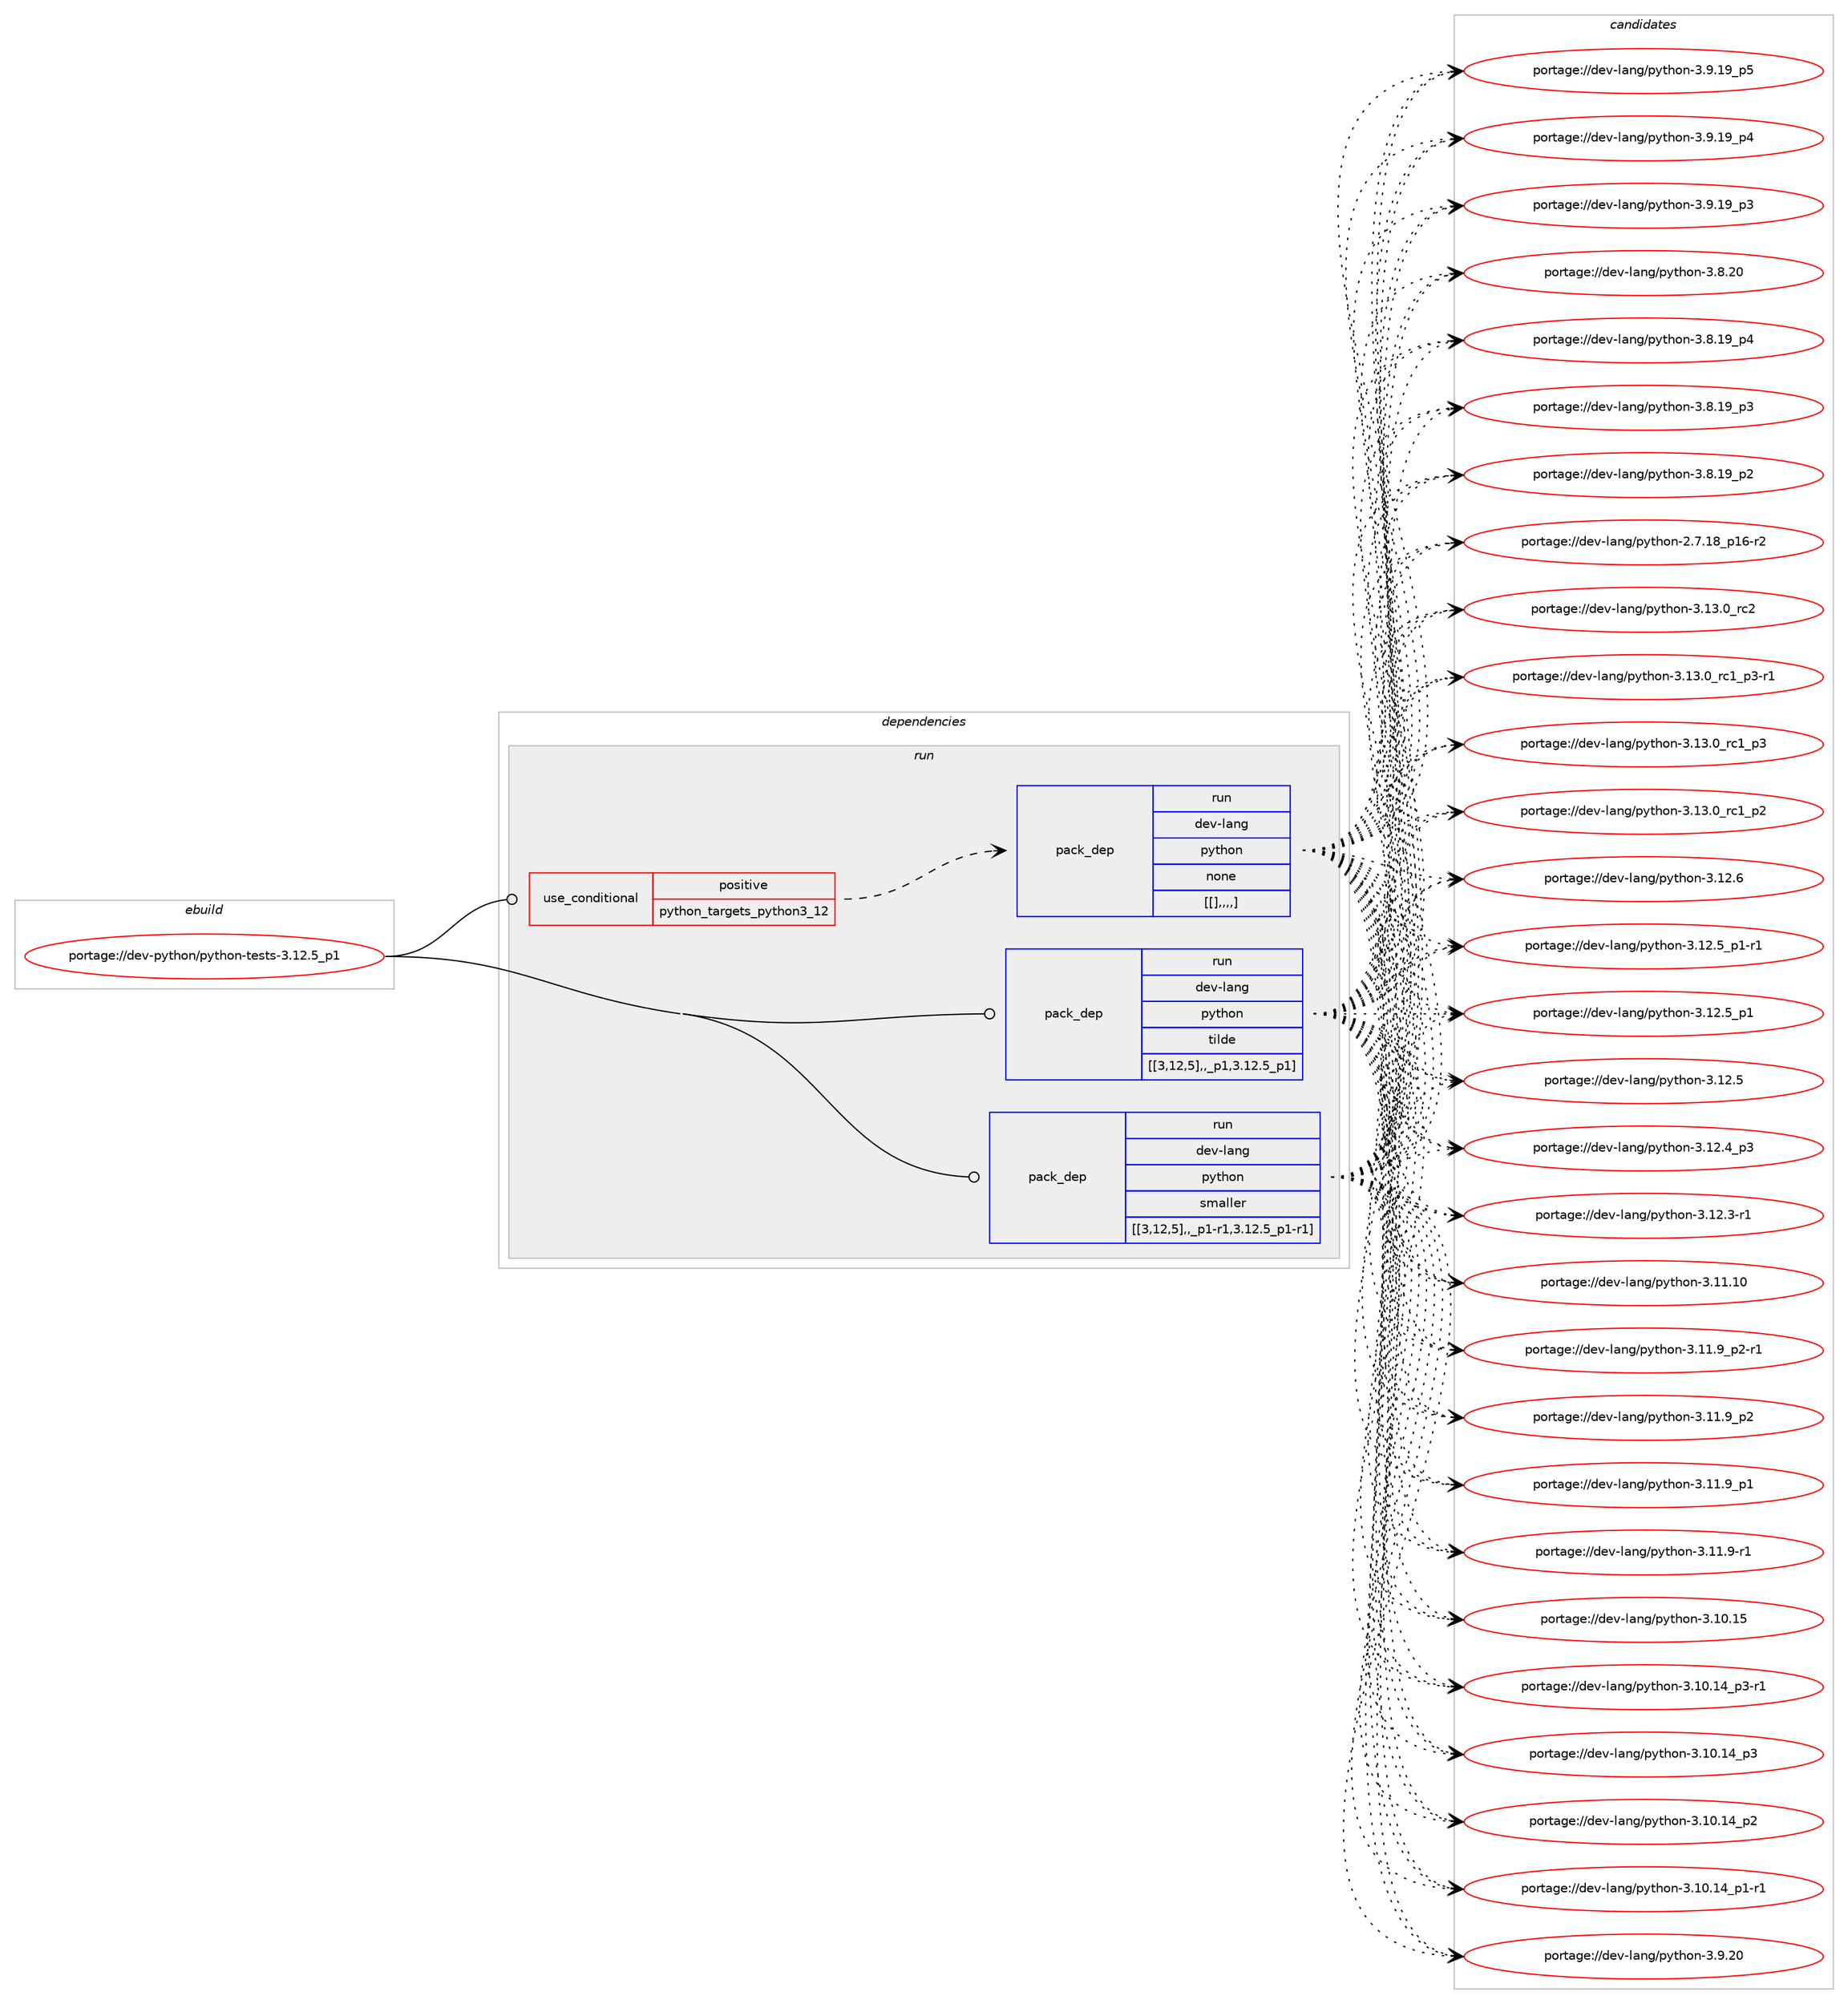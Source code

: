 digraph prolog {

# *************
# Graph options
# *************

newrank=true;
concentrate=true;
compound=true;
graph [rankdir=LR,fontname=Helvetica,fontsize=10,ranksep=1.5];#, ranksep=2.5, nodesep=0.2];
edge  [arrowhead=vee];
node  [fontname=Helvetica,fontsize=10];

# **********
# The ebuild
# **********

subgraph cluster_leftcol {
color=gray;
label=<<i>ebuild</i>>;
id [label="portage://dev-python/python-tests-3.12.5_p1", color=red, width=4, href="../dev-python/python-tests-3.12.5_p1.svg"];
}

# ****************
# The dependencies
# ****************

subgraph cluster_midcol {
color=gray;
label=<<i>dependencies</i>>;
subgraph cluster_compile {
fillcolor="#eeeeee";
style=filled;
label=<<i>compile</i>>;
}
subgraph cluster_compileandrun {
fillcolor="#eeeeee";
style=filled;
label=<<i>compile and run</i>>;
}
subgraph cluster_run {
fillcolor="#eeeeee";
style=filled;
label=<<i>run</i>>;
subgraph cond39370 {
dependency162416 [label=<<TABLE BORDER="0" CELLBORDER="1" CELLSPACING="0" CELLPADDING="4"><TR><TD ROWSPAN="3" CELLPADDING="10">use_conditional</TD></TR><TR><TD>positive</TD></TR><TR><TD>python_targets_python3_12</TD></TR></TABLE>>, shape=none, color=red];
subgraph pack121788 {
dependency162417 [label=<<TABLE BORDER="0" CELLBORDER="1" CELLSPACING="0" CELLPADDING="4" WIDTH="220"><TR><TD ROWSPAN="6" CELLPADDING="30">pack_dep</TD></TR><TR><TD WIDTH="110">run</TD></TR><TR><TD>dev-lang</TD></TR><TR><TD>python</TD></TR><TR><TD>none</TD></TR><TR><TD>[[],,,,]</TD></TR></TABLE>>, shape=none, color=blue];
}
dependency162416:e -> dependency162417:w [weight=20,style="dashed",arrowhead="vee"];
}
id:e -> dependency162416:w [weight=20,style="solid",arrowhead="odot"];
subgraph pack121789 {
dependency162418 [label=<<TABLE BORDER="0" CELLBORDER="1" CELLSPACING="0" CELLPADDING="4" WIDTH="220"><TR><TD ROWSPAN="6" CELLPADDING="30">pack_dep</TD></TR><TR><TD WIDTH="110">run</TD></TR><TR><TD>dev-lang</TD></TR><TR><TD>python</TD></TR><TR><TD>tilde</TD></TR><TR><TD>[[3,12,5],,_p1,3.12.5_p1]</TD></TR></TABLE>>, shape=none, color=blue];
}
id:e -> dependency162418:w [weight=20,style="solid",arrowhead="odot"];
subgraph pack121790 {
dependency162419 [label=<<TABLE BORDER="0" CELLBORDER="1" CELLSPACING="0" CELLPADDING="4" WIDTH="220"><TR><TD ROWSPAN="6" CELLPADDING="30">pack_dep</TD></TR><TR><TD WIDTH="110">run</TD></TR><TR><TD>dev-lang</TD></TR><TR><TD>python</TD></TR><TR><TD>smaller</TD></TR><TR><TD>[[3,12,5],,_p1-r1,3.12.5_p1-r1]</TD></TR></TABLE>>, shape=none, color=blue];
}
id:e -> dependency162419:w [weight=20,style="solid",arrowhead="odot"];
}
}

# **************
# The candidates
# **************

subgraph cluster_choices {
rank=same;
color=gray;
label=<<i>candidates</i>>;

subgraph choice121788 {
color=black;
nodesep=1;
choice10010111845108971101034711212111610411111045514649514648951149950 [label="portage://dev-lang/python-3.13.0_rc2", color=red, width=4,href="../dev-lang/python-3.13.0_rc2.svg"];
choice1001011184510897110103471121211161041111104551464951464895114994995112514511449 [label="portage://dev-lang/python-3.13.0_rc1_p3-r1", color=red, width=4,href="../dev-lang/python-3.13.0_rc1_p3-r1.svg"];
choice100101118451089711010347112121116104111110455146495146489511499499511251 [label="portage://dev-lang/python-3.13.0_rc1_p3", color=red, width=4,href="../dev-lang/python-3.13.0_rc1_p3.svg"];
choice100101118451089711010347112121116104111110455146495146489511499499511250 [label="portage://dev-lang/python-3.13.0_rc1_p2", color=red, width=4,href="../dev-lang/python-3.13.0_rc1_p2.svg"];
choice10010111845108971101034711212111610411111045514649504654 [label="portage://dev-lang/python-3.12.6", color=red, width=4,href="../dev-lang/python-3.12.6.svg"];
choice1001011184510897110103471121211161041111104551464950465395112494511449 [label="portage://dev-lang/python-3.12.5_p1-r1", color=red, width=4,href="../dev-lang/python-3.12.5_p1-r1.svg"];
choice100101118451089711010347112121116104111110455146495046539511249 [label="portage://dev-lang/python-3.12.5_p1", color=red, width=4,href="../dev-lang/python-3.12.5_p1.svg"];
choice10010111845108971101034711212111610411111045514649504653 [label="portage://dev-lang/python-3.12.5", color=red, width=4,href="../dev-lang/python-3.12.5.svg"];
choice100101118451089711010347112121116104111110455146495046529511251 [label="portage://dev-lang/python-3.12.4_p3", color=red, width=4,href="../dev-lang/python-3.12.4_p3.svg"];
choice100101118451089711010347112121116104111110455146495046514511449 [label="portage://dev-lang/python-3.12.3-r1", color=red, width=4,href="../dev-lang/python-3.12.3-r1.svg"];
choice1001011184510897110103471121211161041111104551464949464948 [label="portage://dev-lang/python-3.11.10", color=red, width=4,href="../dev-lang/python-3.11.10.svg"];
choice1001011184510897110103471121211161041111104551464949465795112504511449 [label="portage://dev-lang/python-3.11.9_p2-r1", color=red, width=4,href="../dev-lang/python-3.11.9_p2-r1.svg"];
choice100101118451089711010347112121116104111110455146494946579511250 [label="portage://dev-lang/python-3.11.9_p2", color=red, width=4,href="../dev-lang/python-3.11.9_p2.svg"];
choice100101118451089711010347112121116104111110455146494946579511249 [label="portage://dev-lang/python-3.11.9_p1", color=red, width=4,href="../dev-lang/python-3.11.9_p1.svg"];
choice100101118451089711010347112121116104111110455146494946574511449 [label="portage://dev-lang/python-3.11.9-r1", color=red, width=4,href="../dev-lang/python-3.11.9-r1.svg"];
choice1001011184510897110103471121211161041111104551464948464953 [label="portage://dev-lang/python-3.10.15", color=red, width=4,href="../dev-lang/python-3.10.15.svg"];
choice100101118451089711010347112121116104111110455146494846495295112514511449 [label="portage://dev-lang/python-3.10.14_p3-r1", color=red, width=4,href="../dev-lang/python-3.10.14_p3-r1.svg"];
choice10010111845108971101034711212111610411111045514649484649529511251 [label="portage://dev-lang/python-3.10.14_p3", color=red, width=4,href="../dev-lang/python-3.10.14_p3.svg"];
choice10010111845108971101034711212111610411111045514649484649529511250 [label="portage://dev-lang/python-3.10.14_p2", color=red, width=4,href="../dev-lang/python-3.10.14_p2.svg"];
choice100101118451089711010347112121116104111110455146494846495295112494511449 [label="portage://dev-lang/python-3.10.14_p1-r1", color=red, width=4,href="../dev-lang/python-3.10.14_p1-r1.svg"];
choice10010111845108971101034711212111610411111045514657465048 [label="portage://dev-lang/python-3.9.20", color=red, width=4,href="../dev-lang/python-3.9.20.svg"];
choice100101118451089711010347112121116104111110455146574649579511253 [label="portage://dev-lang/python-3.9.19_p5", color=red, width=4,href="../dev-lang/python-3.9.19_p5.svg"];
choice100101118451089711010347112121116104111110455146574649579511252 [label="portage://dev-lang/python-3.9.19_p4", color=red, width=4,href="../dev-lang/python-3.9.19_p4.svg"];
choice100101118451089711010347112121116104111110455146574649579511251 [label="portage://dev-lang/python-3.9.19_p3", color=red, width=4,href="../dev-lang/python-3.9.19_p3.svg"];
choice10010111845108971101034711212111610411111045514656465048 [label="portage://dev-lang/python-3.8.20", color=red, width=4,href="../dev-lang/python-3.8.20.svg"];
choice100101118451089711010347112121116104111110455146564649579511252 [label="portage://dev-lang/python-3.8.19_p4", color=red, width=4,href="../dev-lang/python-3.8.19_p4.svg"];
choice100101118451089711010347112121116104111110455146564649579511251 [label="portage://dev-lang/python-3.8.19_p3", color=red, width=4,href="../dev-lang/python-3.8.19_p3.svg"];
choice100101118451089711010347112121116104111110455146564649579511250 [label="portage://dev-lang/python-3.8.19_p2", color=red, width=4,href="../dev-lang/python-3.8.19_p2.svg"];
choice100101118451089711010347112121116104111110455046554649569511249544511450 [label="portage://dev-lang/python-2.7.18_p16-r2", color=red, width=4,href="../dev-lang/python-2.7.18_p16-r2.svg"];
dependency162417:e -> choice10010111845108971101034711212111610411111045514649514648951149950:w [style=dotted,weight="100"];
dependency162417:e -> choice1001011184510897110103471121211161041111104551464951464895114994995112514511449:w [style=dotted,weight="100"];
dependency162417:e -> choice100101118451089711010347112121116104111110455146495146489511499499511251:w [style=dotted,weight="100"];
dependency162417:e -> choice100101118451089711010347112121116104111110455146495146489511499499511250:w [style=dotted,weight="100"];
dependency162417:e -> choice10010111845108971101034711212111610411111045514649504654:w [style=dotted,weight="100"];
dependency162417:e -> choice1001011184510897110103471121211161041111104551464950465395112494511449:w [style=dotted,weight="100"];
dependency162417:e -> choice100101118451089711010347112121116104111110455146495046539511249:w [style=dotted,weight="100"];
dependency162417:e -> choice10010111845108971101034711212111610411111045514649504653:w [style=dotted,weight="100"];
dependency162417:e -> choice100101118451089711010347112121116104111110455146495046529511251:w [style=dotted,weight="100"];
dependency162417:e -> choice100101118451089711010347112121116104111110455146495046514511449:w [style=dotted,weight="100"];
dependency162417:e -> choice1001011184510897110103471121211161041111104551464949464948:w [style=dotted,weight="100"];
dependency162417:e -> choice1001011184510897110103471121211161041111104551464949465795112504511449:w [style=dotted,weight="100"];
dependency162417:e -> choice100101118451089711010347112121116104111110455146494946579511250:w [style=dotted,weight="100"];
dependency162417:e -> choice100101118451089711010347112121116104111110455146494946579511249:w [style=dotted,weight="100"];
dependency162417:e -> choice100101118451089711010347112121116104111110455146494946574511449:w [style=dotted,weight="100"];
dependency162417:e -> choice1001011184510897110103471121211161041111104551464948464953:w [style=dotted,weight="100"];
dependency162417:e -> choice100101118451089711010347112121116104111110455146494846495295112514511449:w [style=dotted,weight="100"];
dependency162417:e -> choice10010111845108971101034711212111610411111045514649484649529511251:w [style=dotted,weight="100"];
dependency162417:e -> choice10010111845108971101034711212111610411111045514649484649529511250:w [style=dotted,weight="100"];
dependency162417:e -> choice100101118451089711010347112121116104111110455146494846495295112494511449:w [style=dotted,weight="100"];
dependency162417:e -> choice10010111845108971101034711212111610411111045514657465048:w [style=dotted,weight="100"];
dependency162417:e -> choice100101118451089711010347112121116104111110455146574649579511253:w [style=dotted,weight="100"];
dependency162417:e -> choice100101118451089711010347112121116104111110455146574649579511252:w [style=dotted,weight="100"];
dependency162417:e -> choice100101118451089711010347112121116104111110455146574649579511251:w [style=dotted,weight="100"];
dependency162417:e -> choice10010111845108971101034711212111610411111045514656465048:w [style=dotted,weight="100"];
dependency162417:e -> choice100101118451089711010347112121116104111110455146564649579511252:w [style=dotted,weight="100"];
dependency162417:e -> choice100101118451089711010347112121116104111110455146564649579511251:w [style=dotted,weight="100"];
dependency162417:e -> choice100101118451089711010347112121116104111110455146564649579511250:w [style=dotted,weight="100"];
dependency162417:e -> choice100101118451089711010347112121116104111110455046554649569511249544511450:w [style=dotted,weight="100"];
}
subgraph choice121789 {
color=black;
nodesep=1;
choice10010111845108971101034711212111610411111045514649514648951149950 [label="portage://dev-lang/python-3.13.0_rc2", color=red, width=4,href="../dev-lang/python-3.13.0_rc2.svg"];
choice1001011184510897110103471121211161041111104551464951464895114994995112514511449 [label="portage://dev-lang/python-3.13.0_rc1_p3-r1", color=red, width=4,href="../dev-lang/python-3.13.0_rc1_p3-r1.svg"];
choice100101118451089711010347112121116104111110455146495146489511499499511251 [label="portage://dev-lang/python-3.13.0_rc1_p3", color=red, width=4,href="../dev-lang/python-3.13.0_rc1_p3.svg"];
choice100101118451089711010347112121116104111110455146495146489511499499511250 [label="portage://dev-lang/python-3.13.0_rc1_p2", color=red, width=4,href="../dev-lang/python-3.13.0_rc1_p2.svg"];
choice10010111845108971101034711212111610411111045514649504654 [label="portage://dev-lang/python-3.12.6", color=red, width=4,href="../dev-lang/python-3.12.6.svg"];
choice1001011184510897110103471121211161041111104551464950465395112494511449 [label="portage://dev-lang/python-3.12.5_p1-r1", color=red, width=4,href="../dev-lang/python-3.12.5_p1-r1.svg"];
choice100101118451089711010347112121116104111110455146495046539511249 [label="portage://dev-lang/python-3.12.5_p1", color=red, width=4,href="../dev-lang/python-3.12.5_p1.svg"];
choice10010111845108971101034711212111610411111045514649504653 [label="portage://dev-lang/python-3.12.5", color=red, width=4,href="../dev-lang/python-3.12.5.svg"];
choice100101118451089711010347112121116104111110455146495046529511251 [label="portage://dev-lang/python-3.12.4_p3", color=red, width=4,href="../dev-lang/python-3.12.4_p3.svg"];
choice100101118451089711010347112121116104111110455146495046514511449 [label="portage://dev-lang/python-3.12.3-r1", color=red, width=4,href="../dev-lang/python-3.12.3-r1.svg"];
choice1001011184510897110103471121211161041111104551464949464948 [label="portage://dev-lang/python-3.11.10", color=red, width=4,href="../dev-lang/python-3.11.10.svg"];
choice1001011184510897110103471121211161041111104551464949465795112504511449 [label="portage://dev-lang/python-3.11.9_p2-r1", color=red, width=4,href="../dev-lang/python-3.11.9_p2-r1.svg"];
choice100101118451089711010347112121116104111110455146494946579511250 [label="portage://dev-lang/python-3.11.9_p2", color=red, width=4,href="../dev-lang/python-3.11.9_p2.svg"];
choice100101118451089711010347112121116104111110455146494946579511249 [label="portage://dev-lang/python-3.11.9_p1", color=red, width=4,href="../dev-lang/python-3.11.9_p1.svg"];
choice100101118451089711010347112121116104111110455146494946574511449 [label="portage://dev-lang/python-3.11.9-r1", color=red, width=4,href="../dev-lang/python-3.11.9-r1.svg"];
choice1001011184510897110103471121211161041111104551464948464953 [label="portage://dev-lang/python-3.10.15", color=red, width=4,href="../dev-lang/python-3.10.15.svg"];
choice100101118451089711010347112121116104111110455146494846495295112514511449 [label="portage://dev-lang/python-3.10.14_p3-r1", color=red, width=4,href="../dev-lang/python-3.10.14_p3-r1.svg"];
choice10010111845108971101034711212111610411111045514649484649529511251 [label="portage://dev-lang/python-3.10.14_p3", color=red, width=4,href="../dev-lang/python-3.10.14_p3.svg"];
choice10010111845108971101034711212111610411111045514649484649529511250 [label="portage://dev-lang/python-3.10.14_p2", color=red, width=4,href="../dev-lang/python-3.10.14_p2.svg"];
choice100101118451089711010347112121116104111110455146494846495295112494511449 [label="portage://dev-lang/python-3.10.14_p1-r1", color=red, width=4,href="../dev-lang/python-3.10.14_p1-r1.svg"];
choice10010111845108971101034711212111610411111045514657465048 [label="portage://dev-lang/python-3.9.20", color=red, width=4,href="../dev-lang/python-3.9.20.svg"];
choice100101118451089711010347112121116104111110455146574649579511253 [label="portage://dev-lang/python-3.9.19_p5", color=red, width=4,href="../dev-lang/python-3.9.19_p5.svg"];
choice100101118451089711010347112121116104111110455146574649579511252 [label="portage://dev-lang/python-3.9.19_p4", color=red, width=4,href="../dev-lang/python-3.9.19_p4.svg"];
choice100101118451089711010347112121116104111110455146574649579511251 [label="portage://dev-lang/python-3.9.19_p3", color=red, width=4,href="../dev-lang/python-3.9.19_p3.svg"];
choice10010111845108971101034711212111610411111045514656465048 [label="portage://dev-lang/python-3.8.20", color=red, width=4,href="../dev-lang/python-3.8.20.svg"];
choice100101118451089711010347112121116104111110455146564649579511252 [label="portage://dev-lang/python-3.8.19_p4", color=red, width=4,href="../dev-lang/python-3.8.19_p4.svg"];
choice100101118451089711010347112121116104111110455146564649579511251 [label="portage://dev-lang/python-3.8.19_p3", color=red, width=4,href="../dev-lang/python-3.8.19_p3.svg"];
choice100101118451089711010347112121116104111110455146564649579511250 [label="portage://dev-lang/python-3.8.19_p2", color=red, width=4,href="../dev-lang/python-3.8.19_p2.svg"];
choice100101118451089711010347112121116104111110455046554649569511249544511450 [label="portage://dev-lang/python-2.7.18_p16-r2", color=red, width=4,href="../dev-lang/python-2.7.18_p16-r2.svg"];
dependency162418:e -> choice10010111845108971101034711212111610411111045514649514648951149950:w [style=dotted,weight="100"];
dependency162418:e -> choice1001011184510897110103471121211161041111104551464951464895114994995112514511449:w [style=dotted,weight="100"];
dependency162418:e -> choice100101118451089711010347112121116104111110455146495146489511499499511251:w [style=dotted,weight="100"];
dependency162418:e -> choice100101118451089711010347112121116104111110455146495146489511499499511250:w [style=dotted,weight="100"];
dependency162418:e -> choice10010111845108971101034711212111610411111045514649504654:w [style=dotted,weight="100"];
dependency162418:e -> choice1001011184510897110103471121211161041111104551464950465395112494511449:w [style=dotted,weight="100"];
dependency162418:e -> choice100101118451089711010347112121116104111110455146495046539511249:w [style=dotted,weight="100"];
dependency162418:e -> choice10010111845108971101034711212111610411111045514649504653:w [style=dotted,weight="100"];
dependency162418:e -> choice100101118451089711010347112121116104111110455146495046529511251:w [style=dotted,weight="100"];
dependency162418:e -> choice100101118451089711010347112121116104111110455146495046514511449:w [style=dotted,weight="100"];
dependency162418:e -> choice1001011184510897110103471121211161041111104551464949464948:w [style=dotted,weight="100"];
dependency162418:e -> choice1001011184510897110103471121211161041111104551464949465795112504511449:w [style=dotted,weight="100"];
dependency162418:e -> choice100101118451089711010347112121116104111110455146494946579511250:w [style=dotted,weight="100"];
dependency162418:e -> choice100101118451089711010347112121116104111110455146494946579511249:w [style=dotted,weight="100"];
dependency162418:e -> choice100101118451089711010347112121116104111110455146494946574511449:w [style=dotted,weight="100"];
dependency162418:e -> choice1001011184510897110103471121211161041111104551464948464953:w [style=dotted,weight="100"];
dependency162418:e -> choice100101118451089711010347112121116104111110455146494846495295112514511449:w [style=dotted,weight="100"];
dependency162418:e -> choice10010111845108971101034711212111610411111045514649484649529511251:w [style=dotted,weight="100"];
dependency162418:e -> choice10010111845108971101034711212111610411111045514649484649529511250:w [style=dotted,weight="100"];
dependency162418:e -> choice100101118451089711010347112121116104111110455146494846495295112494511449:w [style=dotted,weight="100"];
dependency162418:e -> choice10010111845108971101034711212111610411111045514657465048:w [style=dotted,weight="100"];
dependency162418:e -> choice100101118451089711010347112121116104111110455146574649579511253:w [style=dotted,weight="100"];
dependency162418:e -> choice100101118451089711010347112121116104111110455146574649579511252:w [style=dotted,weight="100"];
dependency162418:e -> choice100101118451089711010347112121116104111110455146574649579511251:w [style=dotted,weight="100"];
dependency162418:e -> choice10010111845108971101034711212111610411111045514656465048:w [style=dotted,weight="100"];
dependency162418:e -> choice100101118451089711010347112121116104111110455146564649579511252:w [style=dotted,weight="100"];
dependency162418:e -> choice100101118451089711010347112121116104111110455146564649579511251:w [style=dotted,weight="100"];
dependency162418:e -> choice100101118451089711010347112121116104111110455146564649579511250:w [style=dotted,weight="100"];
dependency162418:e -> choice100101118451089711010347112121116104111110455046554649569511249544511450:w [style=dotted,weight="100"];
}
subgraph choice121790 {
color=black;
nodesep=1;
choice10010111845108971101034711212111610411111045514649514648951149950 [label="portage://dev-lang/python-3.13.0_rc2", color=red, width=4,href="../dev-lang/python-3.13.0_rc2.svg"];
choice1001011184510897110103471121211161041111104551464951464895114994995112514511449 [label="portage://dev-lang/python-3.13.0_rc1_p3-r1", color=red, width=4,href="../dev-lang/python-3.13.0_rc1_p3-r1.svg"];
choice100101118451089711010347112121116104111110455146495146489511499499511251 [label="portage://dev-lang/python-3.13.0_rc1_p3", color=red, width=4,href="../dev-lang/python-3.13.0_rc1_p3.svg"];
choice100101118451089711010347112121116104111110455146495146489511499499511250 [label="portage://dev-lang/python-3.13.0_rc1_p2", color=red, width=4,href="../dev-lang/python-3.13.0_rc1_p2.svg"];
choice10010111845108971101034711212111610411111045514649504654 [label="portage://dev-lang/python-3.12.6", color=red, width=4,href="../dev-lang/python-3.12.6.svg"];
choice1001011184510897110103471121211161041111104551464950465395112494511449 [label="portage://dev-lang/python-3.12.5_p1-r1", color=red, width=4,href="../dev-lang/python-3.12.5_p1-r1.svg"];
choice100101118451089711010347112121116104111110455146495046539511249 [label="portage://dev-lang/python-3.12.5_p1", color=red, width=4,href="../dev-lang/python-3.12.5_p1.svg"];
choice10010111845108971101034711212111610411111045514649504653 [label="portage://dev-lang/python-3.12.5", color=red, width=4,href="../dev-lang/python-3.12.5.svg"];
choice100101118451089711010347112121116104111110455146495046529511251 [label="portage://dev-lang/python-3.12.4_p3", color=red, width=4,href="../dev-lang/python-3.12.4_p3.svg"];
choice100101118451089711010347112121116104111110455146495046514511449 [label="portage://dev-lang/python-3.12.3-r1", color=red, width=4,href="../dev-lang/python-3.12.3-r1.svg"];
choice1001011184510897110103471121211161041111104551464949464948 [label="portage://dev-lang/python-3.11.10", color=red, width=4,href="../dev-lang/python-3.11.10.svg"];
choice1001011184510897110103471121211161041111104551464949465795112504511449 [label="portage://dev-lang/python-3.11.9_p2-r1", color=red, width=4,href="../dev-lang/python-3.11.9_p2-r1.svg"];
choice100101118451089711010347112121116104111110455146494946579511250 [label="portage://dev-lang/python-3.11.9_p2", color=red, width=4,href="../dev-lang/python-3.11.9_p2.svg"];
choice100101118451089711010347112121116104111110455146494946579511249 [label="portage://dev-lang/python-3.11.9_p1", color=red, width=4,href="../dev-lang/python-3.11.9_p1.svg"];
choice100101118451089711010347112121116104111110455146494946574511449 [label="portage://dev-lang/python-3.11.9-r1", color=red, width=4,href="../dev-lang/python-3.11.9-r1.svg"];
choice1001011184510897110103471121211161041111104551464948464953 [label="portage://dev-lang/python-3.10.15", color=red, width=4,href="../dev-lang/python-3.10.15.svg"];
choice100101118451089711010347112121116104111110455146494846495295112514511449 [label="portage://dev-lang/python-3.10.14_p3-r1", color=red, width=4,href="../dev-lang/python-3.10.14_p3-r1.svg"];
choice10010111845108971101034711212111610411111045514649484649529511251 [label="portage://dev-lang/python-3.10.14_p3", color=red, width=4,href="../dev-lang/python-3.10.14_p3.svg"];
choice10010111845108971101034711212111610411111045514649484649529511250 [label="portage://dev-lang/python-3.10.14_p2", color=red, width=4,href="../dev-lang/python-3.10.14_p2.svg"];
choice100101118451089711010347112121116104111110455146494846495295112494511449 [label="portage://dev-lang/python-3.10.14_p1-r1", color=red, width=4,href="../dev-lang/python-3.10.14_p1-r1.svg"];
choice10010111845108971101034711212111610411111045514657465048 [label="portage://dev-lang/python-3.9.20", color=red, width=4,href="../dev-lang/python-3.9.20.svg"];
choice100101118451089711010347112121116104111110455146574649579511253 [label="portage://dev-lang/python-3.9.19_p5", color=red, width=4,href="../dev-lang/python-3.9.19_p5.svg"];
choice100101118451089711010347112121116104111110455146574649579511252 [label="portage://dev-lang/python-3.9.19_p4", color=red, width=4,href="../dev-lang/python-3.9.19_p4.svg"];
choice100101118451089711010347112121116104111110455146574649579511251 [label="portage://dev-lang/python-3.9.19_p3", color=red, width=4,href="../dev-lang/python-3.9.19_p3.svg"];
choice10010111845108971101034711212111610411111045514656465048 [label="portage://dev-lang/python-3.8.20", color=red, width=4,href="../dev-lang/python-3.8.20.svg"];
choice100101118451089711010347112121116104111110455146564649579511252 [label="portage://dev-lang/python-3.8.19_p4", color=red, width=4,href="../dev-lang/python-3.8.19_p4.svg"];
choice100101118451089711010347112121116104111110455146564649579511251 [label="portage://dev-lang/python-3.8.19_p3", color=red, width=4,href="../dev-lang/python-3.8.19_p3.svg"];
choice100101118451089711010347112121116104111110455146564649579511250 [label="portage://dev-lang/python-3.8.19_p2", color=red, width=4,href="../dev-lang/python-3.8.19_p2.svg"];
choice100101118451089711010347112121116104111110455046554649569511249544511450 [label="portage://dev-lang/python-2.7.18_p16-r2", color=red, width=4,href="../dev-lang/python-2.7.18_p16-r2.svg"];
dependency162419:e -> choice10010111845108971101034711212111610411111045514649514648951149950:w [style=dotted,weight="100"];
dependency162419:e -> choice1001011184510897110103471121211161041111104551464951464895114994995112514511449:w [style=dotted,weight="100"];
dependency162419:e -> choice100101118451089711010347112121116104111110455146495146489511499499511251:w [style=dotted,weight="100"];
dependency162419:e -> choice100101118451089711010347112121116104111110455146495146489511499499511250:w [style=dotted,weight="100"];
dependency162419:e -> choice10010111845108971101034711212111610411111045514649504654:w [style=dotted,weight="100"];
dependency162419:e -> choice1001011184510897110103471121211161041111104551464950465395112494511449:w [style=dotted,weight="100"];
dependency162419:e -> choice100101118451089711010347112121116104111110455146495046539511249:w [style=dotted,weight="100"];
dependency162419:e -> choice10010111845108971101034711212111610411111045514649504653:w [style=dotted,weight="100"];
dependency162419:e -> choice100101118451089711010347112121116104111110455146495046529511251:w [style=dotted,weight="100"];
dependency162419:e -> choice100101118451089711010347112121116104111110455146495046514511449:w [style=dotted,weight="100"];
dependency162419:e -> choice1001011184510897110103471121211161041111104551464949464948:w [style=dotted,weight="100"];
dependency162419:e -> choice1001011184510897110103471121211161041111104551464949465795112504511449:w [style=dotted,weight="100"];
dependency162419:e -> choice100101118451089711010347112121116104111110455146494946579511250:w [style=dotted,weight="100"];
dependency162419:e -> choice100101118451089711010347112121116104111110455146494946579511249:w [style=dotted,weight="100"];
dependency162419:e -> choice100101118451089711010347112121116104111110455146494946574511449:w [style=dotted,weight="100"];
dependency162419:e -> choice1001011184510897110103471121211161041111104551464948464953:w [style=dotted,weight="100"];
dependency162419:e -> choice100101118451089711010347112121116104111110455146494846495295112514511449:w [style=dotted,weight="100"];
dependency162419:e -> choice10010111845108971101034711212111610411111045514649484649529511251:w [style=dotted,weight="100"];
dependency162419:e -> choice10010111845108971101034711212111610411111045514649484649529511250:w [style=dotted,weight="100"];
dependency162419:e -> choice100101118451089711010347112121116104111110455146494846495295112494511449:w [style=dotted,weight="100"];
dependency162419:e -> choice10010111845108971101034711212111610411111045514657465048:w [style=dotted,weight="100"];
dependency162419:e -> choice100101118451089711010347112121116104111110455146574649579511253:w [style=dotted,weight="100"];
dependency162419:e -> choice100101118451089711010347112121116104111110455146574649579511252:w [style=dotted,weight="100"];
dependency162419:e -> choice100101118451089711010347112121116104111110455146574649579511251:w [style=dotted,weight="100"];
dependency162419:e -> choice10010111845108971101034711212111610411111045514656465048:w [style=dotted,weight="100"];
dependency162419:e -> choice100101118451089711010347112121116104111110455146564649579511252:w [style=dotted,weight="100"];
dependency162419:e -> choice100101118451089711010347112121116104111110455146564649579511251:w [style=dotted,weight="100"];
dependency162419:e -> choice100101118451089711010347112121116104111110455146564649579511250:w [style=dotted,weight="100"];
dependency162419:e -> choice100101118451089711010347112121116104111110455046554649569511249544511450:w [style=dotted,weight="100"];
}
}

}
